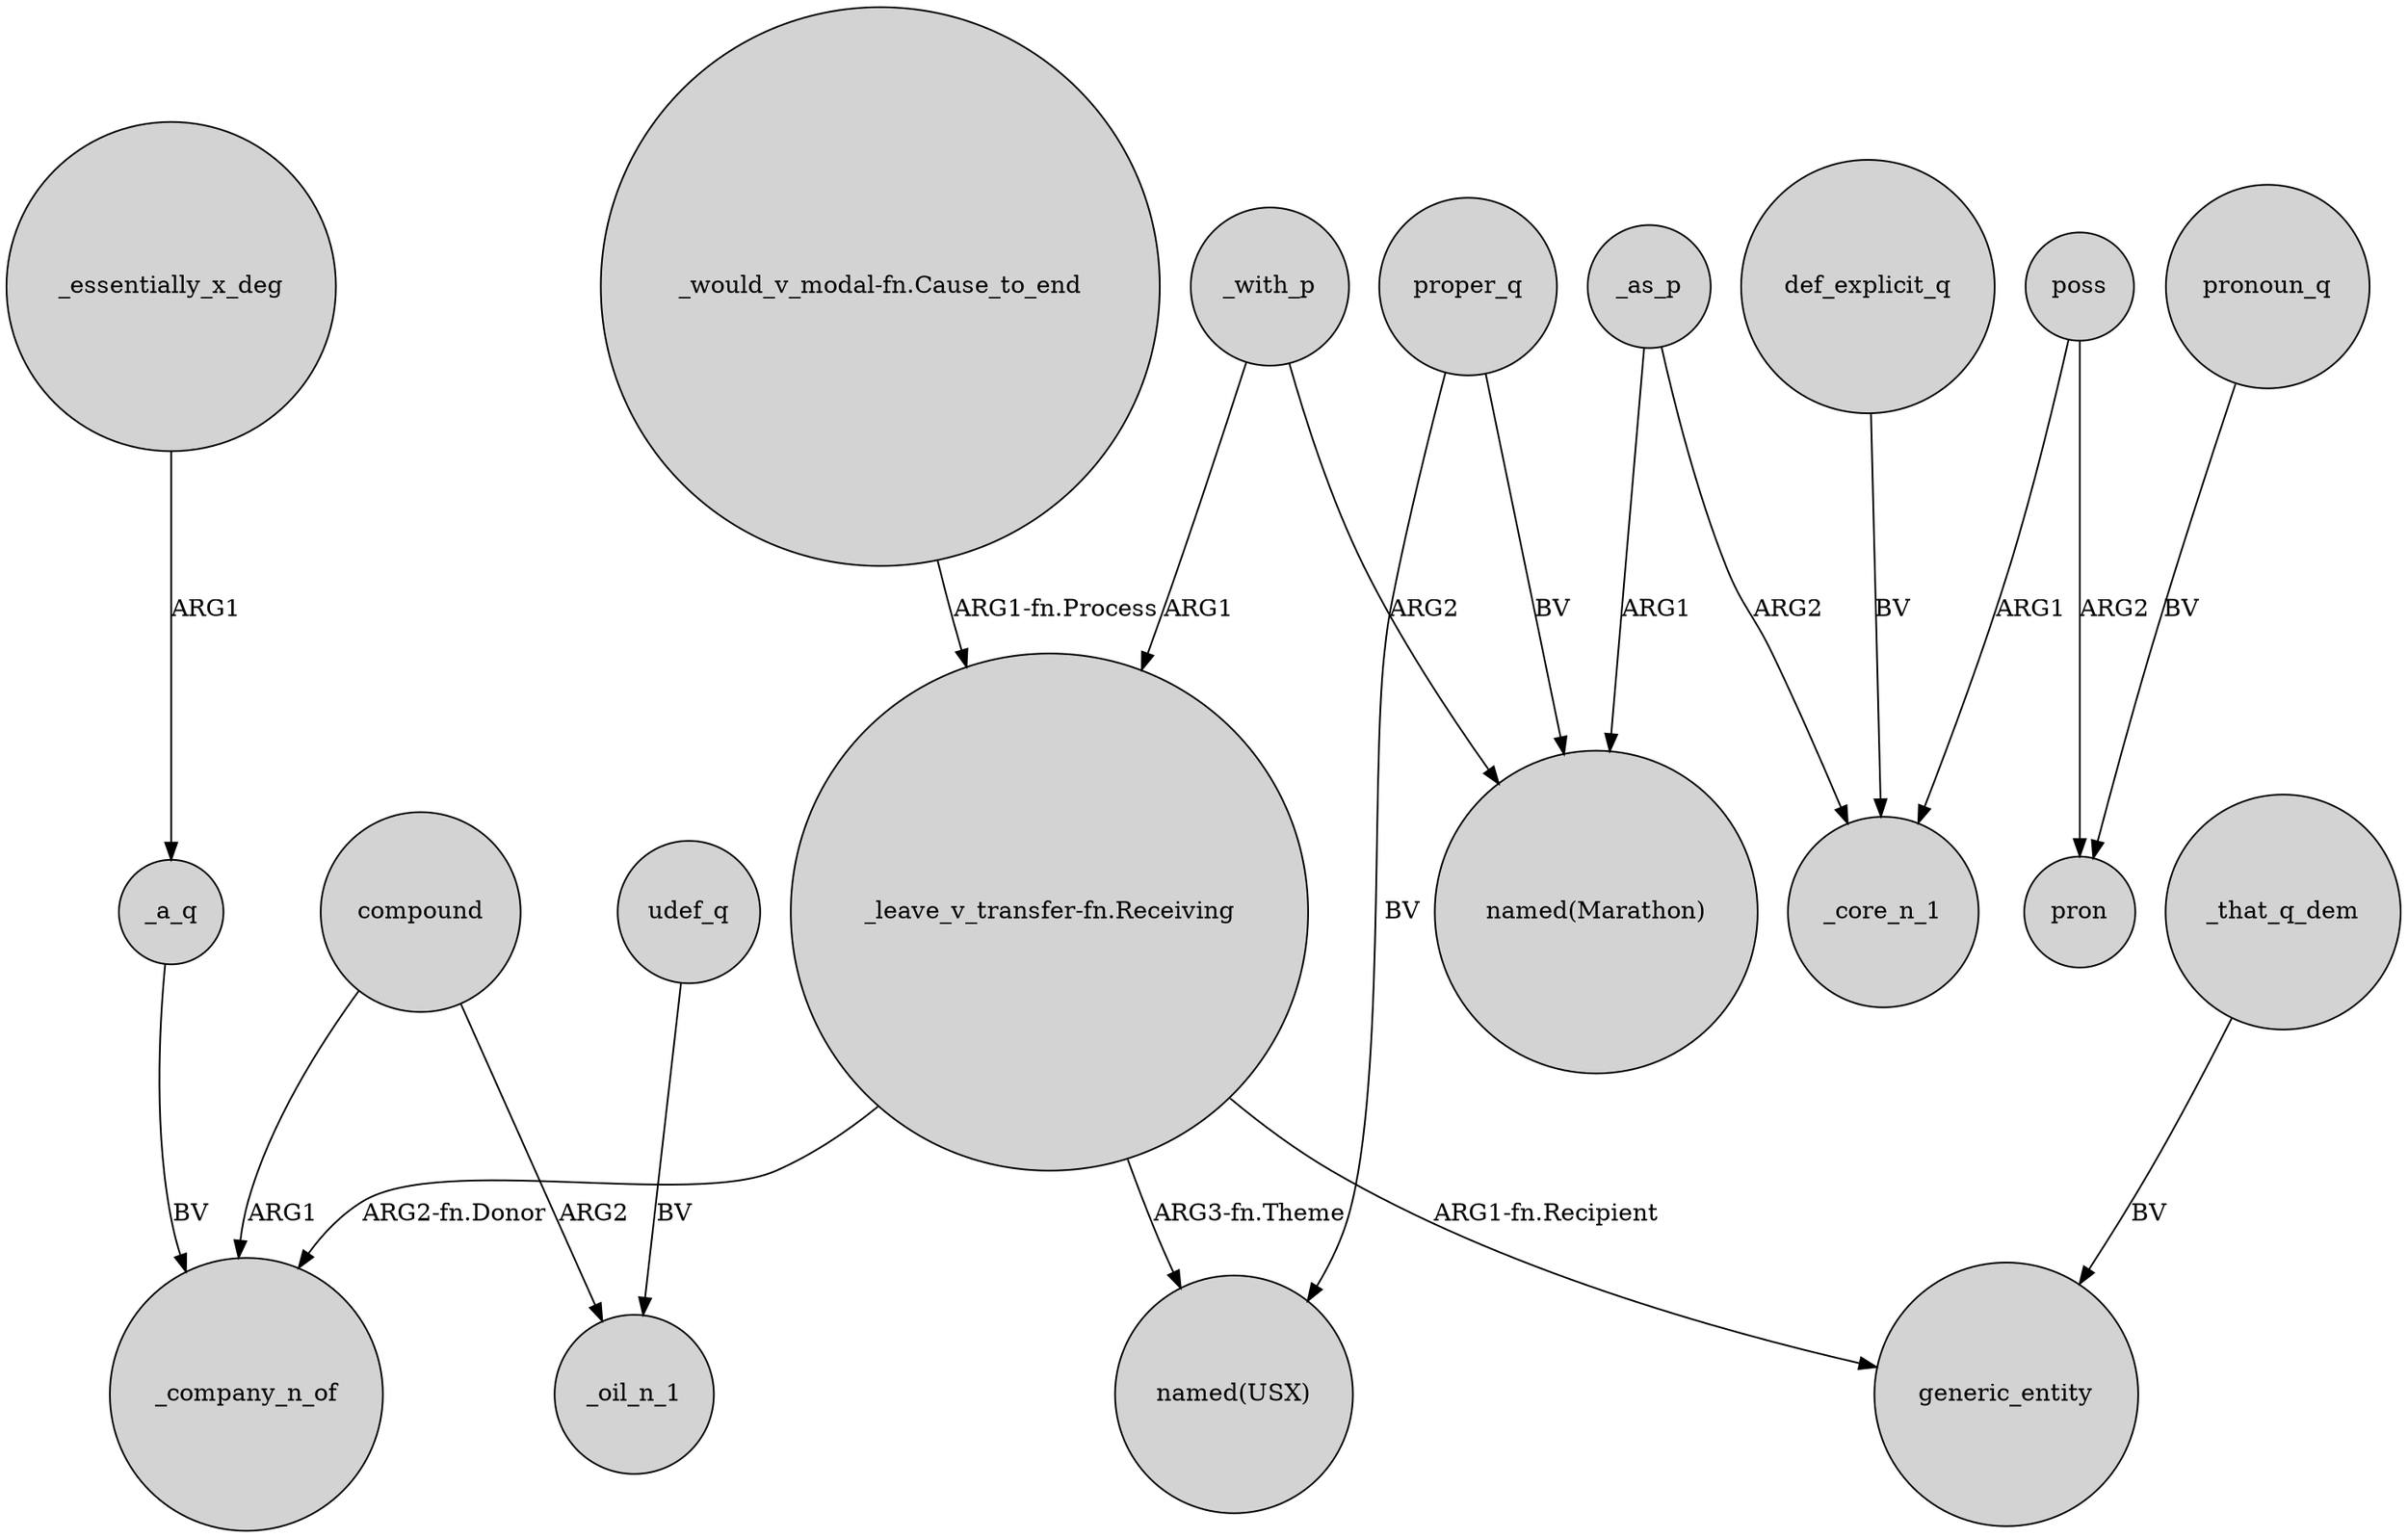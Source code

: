 digraph {
	node [shape=circle style=filled]
	_with_p -> "_leave_v_transfer-fn.Receiving" [label=ARG1]
	udef_q -> _oil_n_1 [label=BV]
	_with_p -> "named(Marathon)" [label=ARG2]
	"_would_v_modal-fn.Cause_to_end" -> "_leave_v_transfer-fn.Receiving" [label="ARG1-fn.Process"]
	compound -> _company_n_of [label=ARG1]
	"_leave_v_transfer-fn.Receiving" -> "named(USX)" [label="ARG3-fn.Theme"]
	_a_q -> _company_n_of [label=BV]
	def_explicit_q -> _core_n_1 [label=BV]
	pronoun_q -> pron [label=BV]
	proper_q -> "named(Marathon)" [label=BV]
	poss -> pron [label=ARG2]
	poss -> _core_n_1 [label=ARG1]
	_essentially_x_deg -> _a_q [label=ARG1]
	compound -> _oil_n_1 [label=ARG2]
	_as_p -> _core_n_1 [label=ARG2]
	_that_q_dem -> generic_entity [label=BV]
	"_leave_v_transfer-fn.Receiving" -> generic_entity [label="ARG1-fn.Recipient"]
	proper_q -> "named(USX)" [label=BV]
	_as_p -> "named(Marathon)" [label=ARG1]
	"_leave_v_transfer-fn.Receiving" -> _company_n_of [label="ARG2-fn.Donor"]
}
